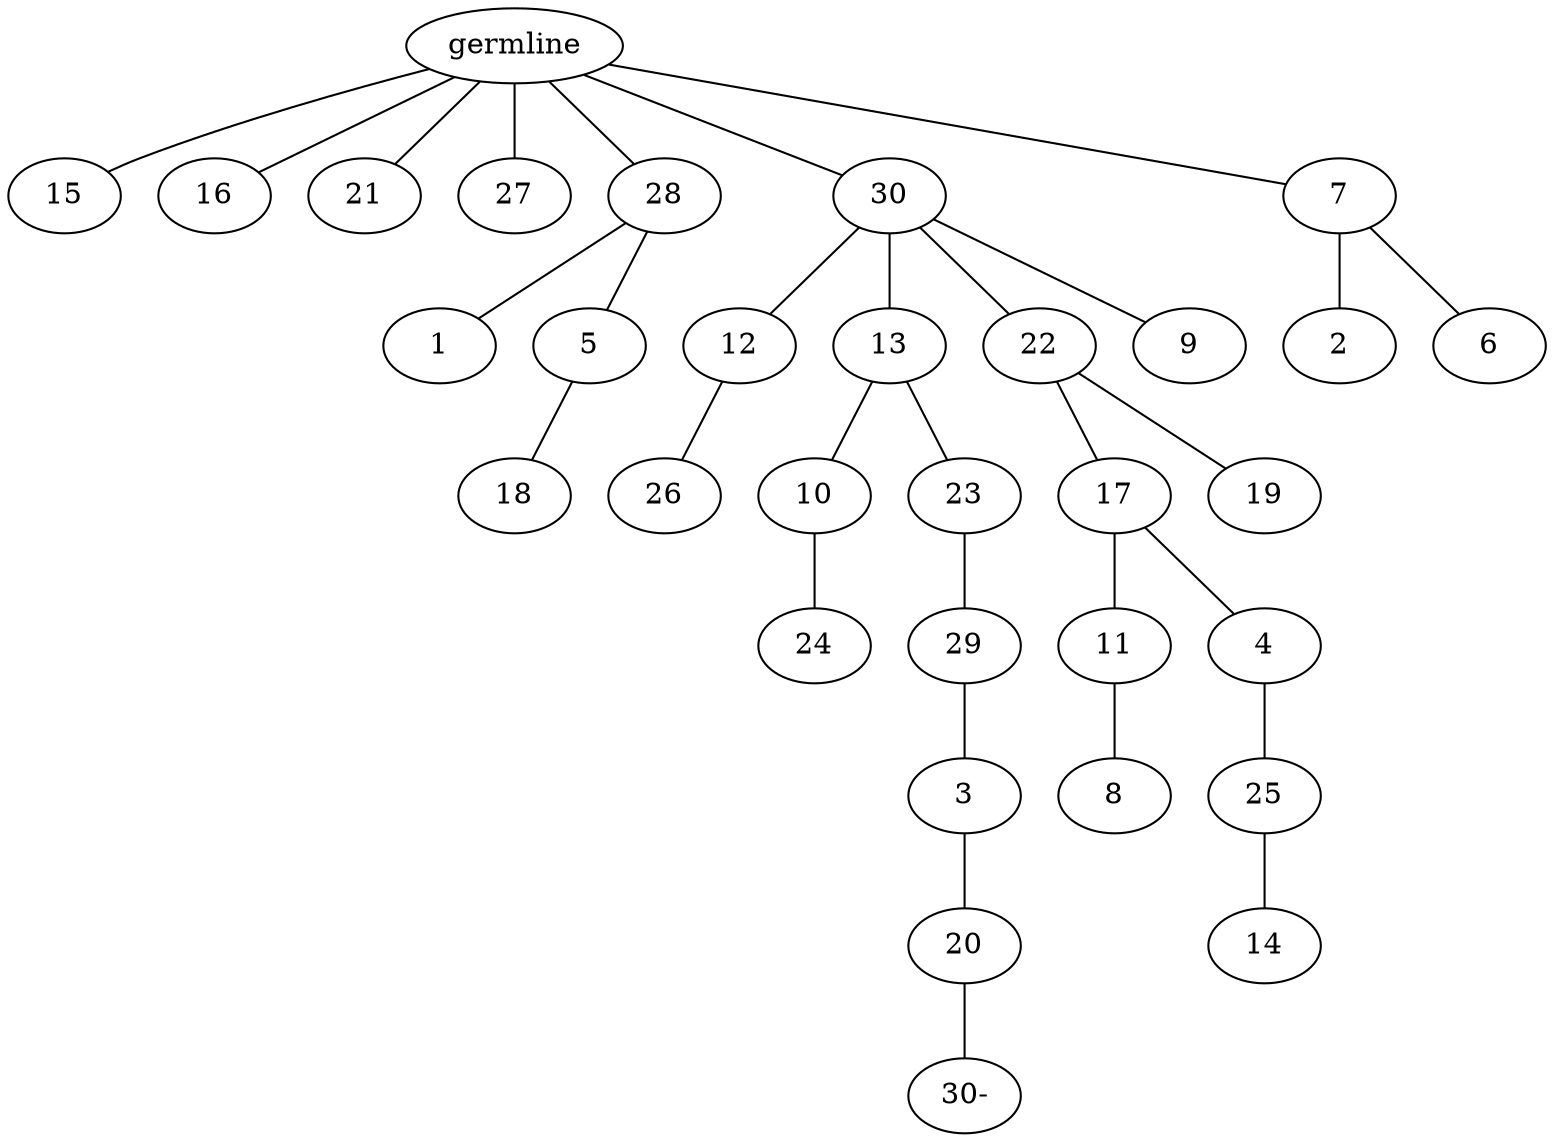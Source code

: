 graph tree {
    "139857535692128" [label="germline"];
    "139857535690448" [label="15"];
    "139857535690400" [label="16"];
    "139857535689440" [label="21"];
    "139857535690352" [label="27"];
    "139857535690784" [label="28"];
    "139857535688912" [label="1"];
    "139857535690640" [label="5"];
    "139857535690976" [label="18"];
    "139857535690544" [label="30"];
    "139857535692560" [label="12"];
    "139857535688960" [label="26"];
    "139857535688768" [label="13"];
    "139857535689968" [label="10"];
    "139857535692224" [label="24"];
    "139857535691696" [label="23"];
    "139857535691792" [label="29"];
    "139857535690928" [label="3"];
    "139857535691408" [label="20"];
    "139857535692512" [label="30-"];
    "139857535690736" [label="22"];
    "139857535691504" [label="17"];
    "139857535691984" [label="11"];
    "139857535692608" [label="8"];
    "139857535692368" [label="4"];
    "139857535691168" [label="25"];
    "139857535785664" [label="14"];
    "139857535692320" [label="19"];
    "139857535691600" [label="9"];
    "139857535691264" [label="7"];
    "139857535691072" [label="2"];
    "139857535691024" [label="6"];
    "139857535692128" -- "139857535690448";
    "139857535692128" -- "139857535690400";
    "139857535692128" -- "139857535689440";
    "139857535692128" -- "139857535690352";
    "139857535692128" -- "139857535690784";
    "139857535692128" -- "139857535690544";
    "139857535692128" -- "139857535691264";
    "139857535690784" -- "139857535688912";
    "139857535690784" -- "139857535690640";
    "139857535690640" -- "139857535690976";
    "139857535690544" -- "139857535692560";
    "139857535690544" -- "139857535688768";
    "139857535690544" -- "139857535690736";
    "139857535690544" -- "139857535691600";
    "139857535692560" -- "139857535688960";
    "139857535688768" -- "139857535689968";
    "139857535688768" -- "139857535691696";
    "139857535689968" -- "139857535692224";
    "139857535691696" -- "139857535691792";
    "139857535691792" -- "139857535690928";
    "139857535690928" -- "139857535691408";
    "139857535691408" -- "139857535692512";
    "139857535690736" -- "139857535691504";
    "139857535690736" -- "139857535692320";
    "139857535691504" -- "139857535691984";
    "139857535691504" -- "139857535692368";
    "139857535691984" -- "139857535692608";
    "139857535692368" -- "139857535691168";
    "139857535691168" -- "139857535785664";
    "139857535691264" -- "139857535691072";
    "139857535691264" -- "139857535691024";
}
